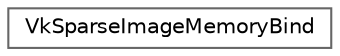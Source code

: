 digraph "类继承关系图"
{
 // LATEX_PDF_SIZE
  bgcolor="transparent";
  edge [fontname=Helvetica,fontsize=10,labelfontname=Helvetica,labelfontsize=10];
  node [fontname=Helvetica,fontsize=10,shape=box,height=0.2,width=0.4];
  rankdir="LR";
  Node0 [id="Node000000",label="VkSparseImageMemoryBind",height=0.2,width=0.4,color="grey40", fillcolor="white", style="filled",URL="$struct_vk_sparse_image_memory_bind.html",tooltip=" "];
}
